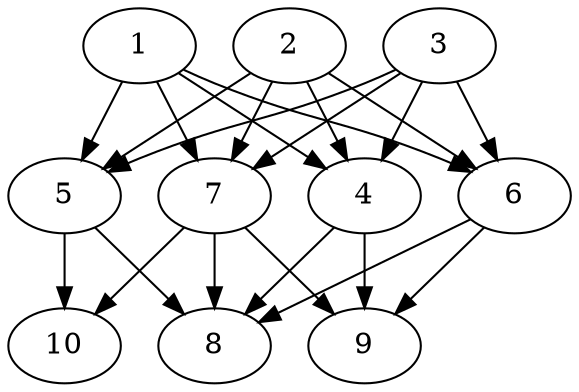 // DAG automatically generated by daggen at Thu Oct  3 13:58:05 2019
// ./daggen --dot -n 10 --ccr 0.4 --fat 0.7 --regular 0.7 --density 0.9 --mindata 5242880 --maxdata 52428800 
digraph G {
  1 [size="125885440", alpha="0.13", expect_size="50354176"] 
  1 -> 4 [size ="50354176"]
  1 -> 5 [size ="50354176"]
  1 -> 6 [size ="50354176"]
  1 -> 7 [size ="50354176"]
  2 [size="21821440", alpha="0.08", expect_size="8728576"] 
  2 -> 4 [size ="8728576"]
  2 -> 5 [size ="8728576"]
  2 -> 6 [size ="8728576"]
  2 -> 7 [size ="8728576"]
  3 [size="114224640", alpha="0.05", expect_size="45689856"] 
  3 -> 4 [size ="45689856"]
  3 -> 5 [size ="45689856"]
  3 -> 6 [size ="45689856"]
  3 -> 7 [size ="45689856"]
  4 [size="51658240", alpha="0.17", expect_size="20663296"] 
  4 -> 8 [size ="20663296"]
  4 -> 9 [size ="20663296"]
  5 [size="36556800", alpha="0.12", expect_size="14622720"] 
  5 -> 8 [size ="14622720"]
  5 -> 10 [size ="14622720"]
  6 [size="97984000", alpha="0.04", expect_size="39193600"] 
  6 -> 8 [size ="39193600"]
  6 -> 9 [size ="39193600"]
  7 [size="37158400", alpha="0.19", expect_size="14863360"] 
  7 -> 8 [size ="14863360"]
  7 -> 9 [size ="14863360"]
  7 -> 10 [size ="14863360"]
  8 [size="32962560", alpha="0.11", expect_size="13185024"] 
  9 [size="79324160", alpha="0.07", expect_size="31729664"] 
  10 [size="56499200", alpha="0.16", expect_size="22599680"] 
}
